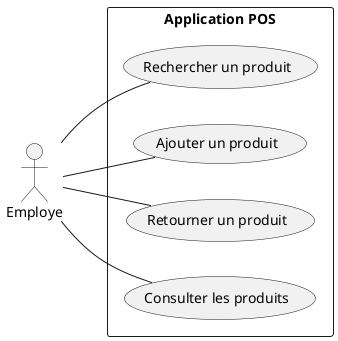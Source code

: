 @startuml VueCasUtilisation
left to right direction
actor "Employe" as e
rectangle "Application POS" {
  usecase "Rechercher un produit" as UC1
  usecase "Ajouter un produit" as UC2
  usecase "Retourner un produit" as UC3
  usecase "Consulter les produits" as UC4
}
e -- UC1
e -- UC2
e -- UC3
e -- UC4
@enduml

